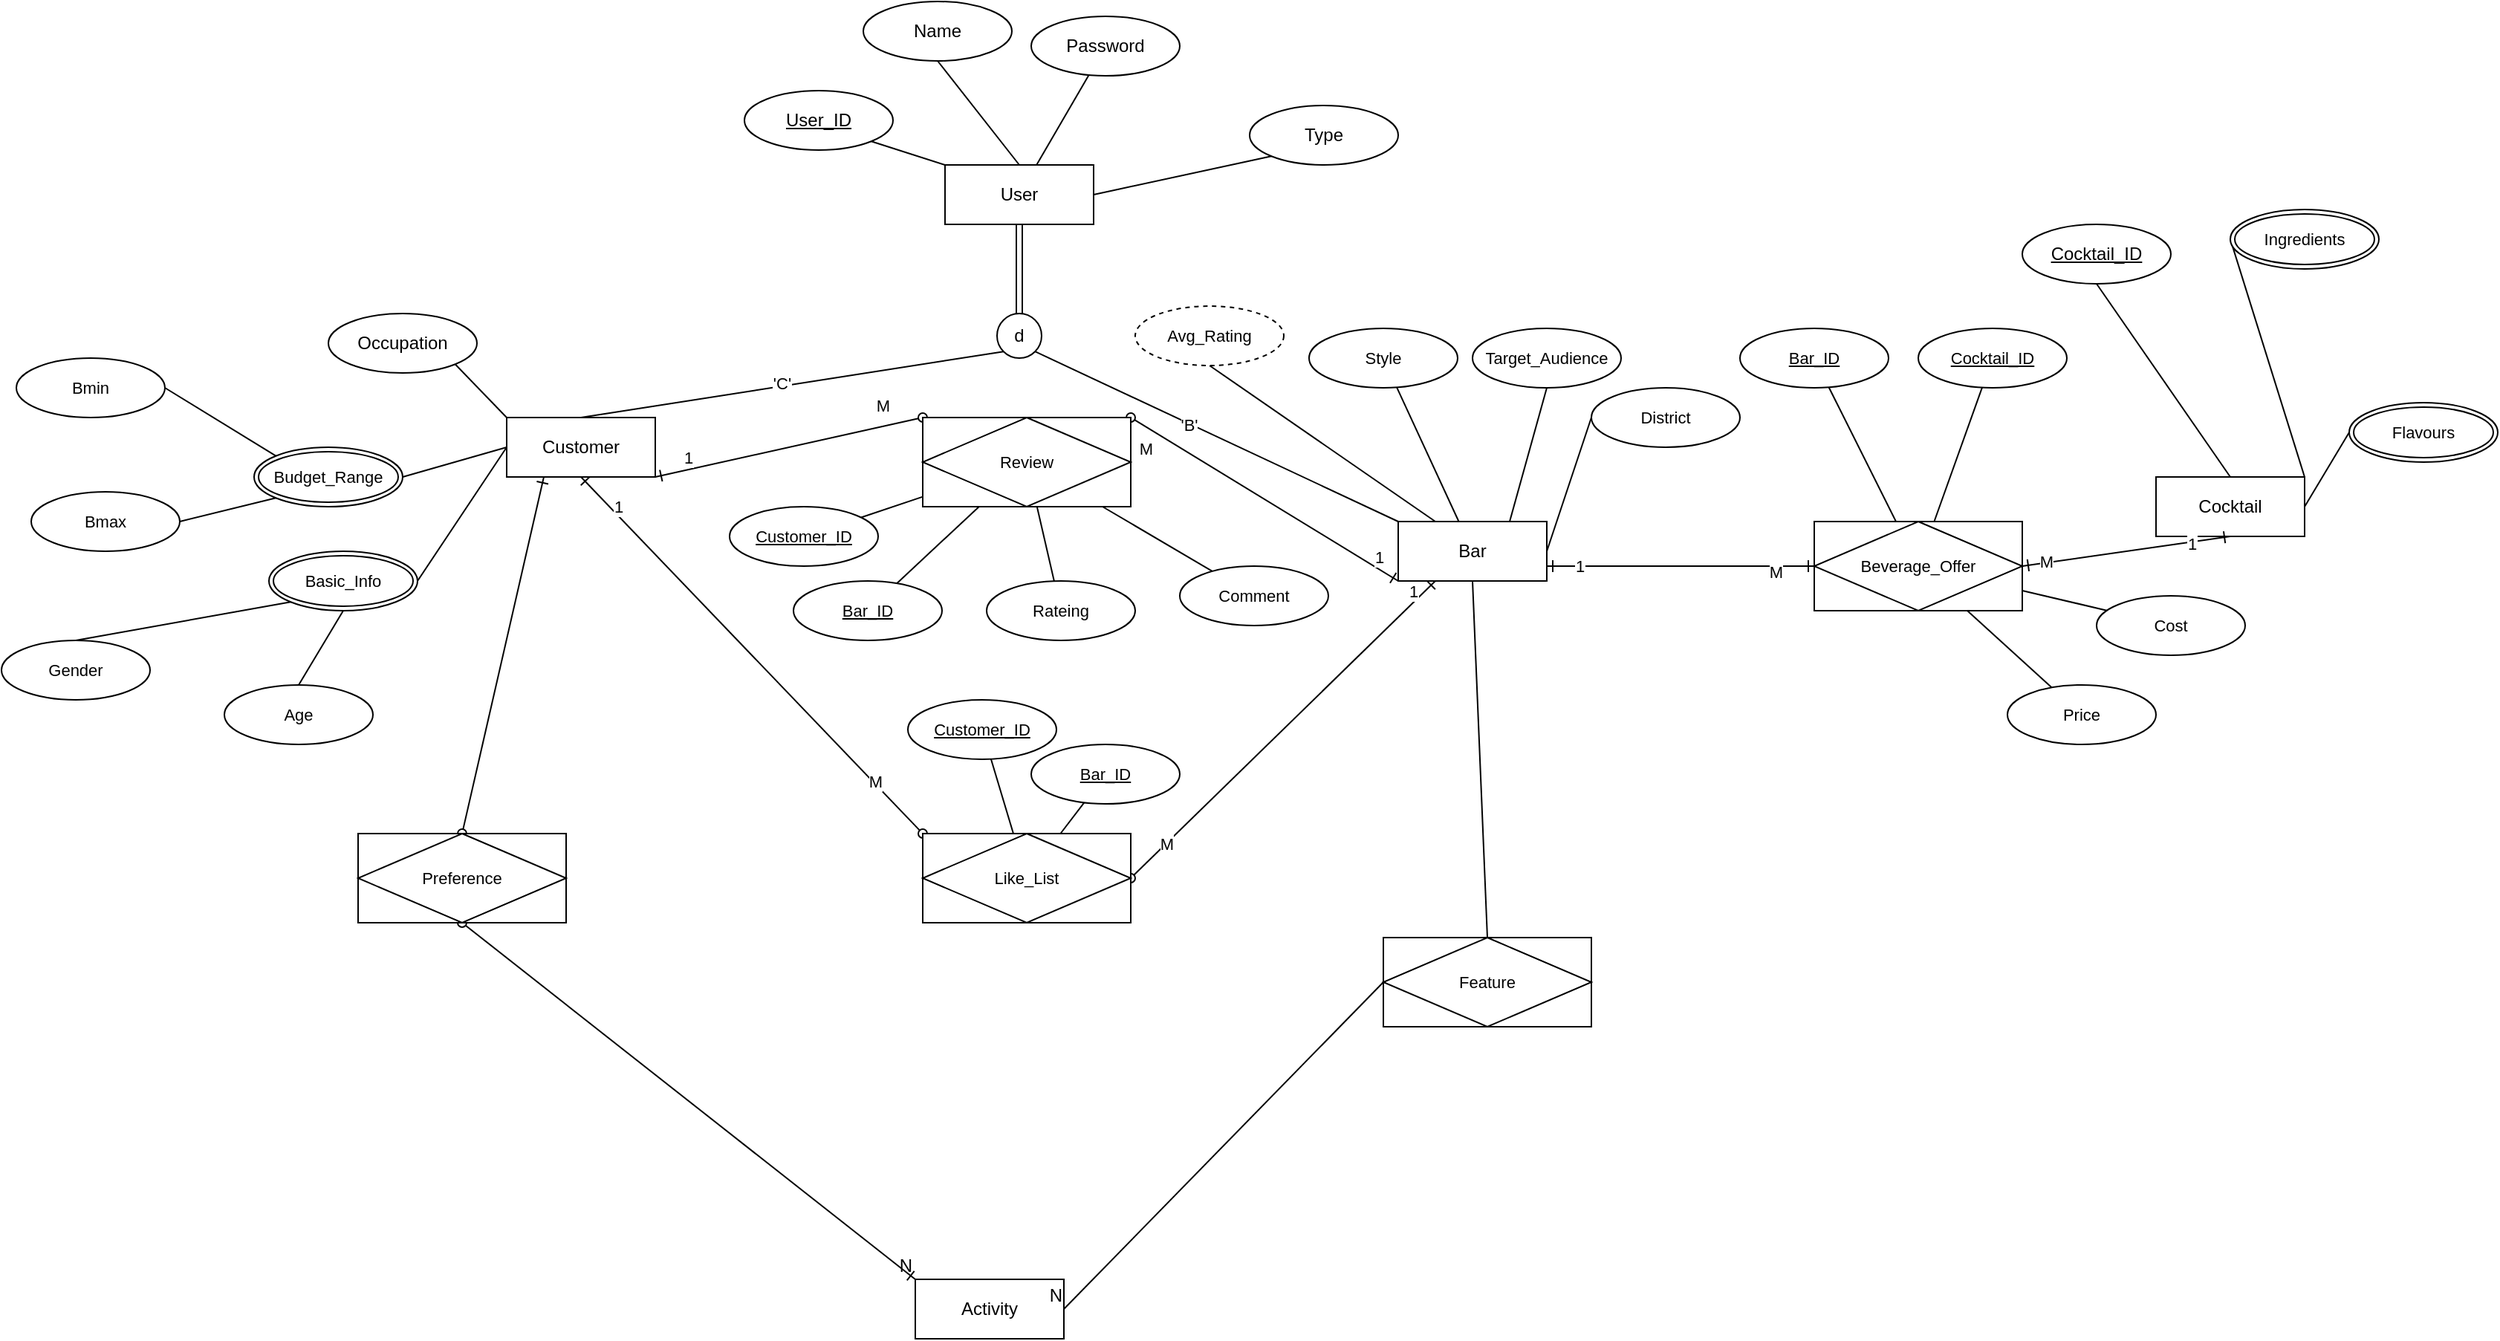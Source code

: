 <mxfile version="24.3.1" type="github">
  <diagram id="R2lEEEUBdFMjLlhIrx00" name="Page-1">
    <mxGraphModel dx="3728" dy="529" grid="1" gridSize="10" guides="1" tooltips="1" connect="1" arrows="1" fold="1" page="1" pageScale="1" pageWidth="900" pageHeight="1600" math="0" shadow="0" extFonts="Permanent Marker^https://fonts.googleapis.com/css?family=Permanent+Marker">
      <root>
        <mxCell id="0" />
        <mxCell id="1" parent="0" />
        <mxCell id="HE-kYK1hv0PF18hy6iHT-1" value="User" style="whiteSpace=wrap;html=1;align=center;" parent="1" vertex="1">
          <mxGeometry x="-2015" y="430" width="100" height="40" as="geometry" />
        </mxCell>
        <mxCell id="HE-kYK1hv0PF18hy6iHT-3" value="User_ID" style="ellipse;whiteSpace=wrap;html=1;align=center;fontStyle=4;" parent="1" vertex="1">
          <mxGeometry x="-2150" y="380" width="100" height="40" as="geometry" />
        </mxCell>
        <mxCell id="HE-kYK1hv0PF18hy6iHT-5" value="Name" style="ellipse;whiteSpace=wrap;html=1;align=center;" parent="1" vertex="1">
          <mxGeometry x="-2070" y="320" width="100" height="40" as="geometry" />
        </mxCell>
        <mxCell id="HE-kYK1hv0PF18hy6iHT-6" value="Type" style="ellipse;whiteSpace=wrap;html=1;align=center;" parent="1" vertex="1">
          <mxGeometry x="-1810" y="390" width="100" height="40" as="geometry" />
        </mxCell>
        <mxCell id="HE-kYK1hv0PF18hy6iHT-7" value="d" style="ellipse;whiteSpace=wrap;html=1;aspect=fixed;" parent="1" vertex="1">
          <mxGeometry x="-1980" y="530" width="30" height="30" as="geometry" />
        </mxCell>
        <mxCell id="HE-kYK1hv0PF18hy6iHT-8" value="" style="endArrow=none;html=1;rounded=0;entryX=0.5;entryY=0;entryDx=0;entryDy=0;exitX=0.5;exitY=1;exitDx=0;exitDy=0;shape=link;" parent="1" source="HE-kYK1hv0PF18hy6iHT-1" target="HE-kYK1hv0PF18hy6iHT-7" edge="1">
          <mxGeometry relative="1" as="geometry">
            <mxPoint x="-2170" y="520" as="sourcePoint" />
            <mxPoint x="-2010" y="520" as="targetPoint" />
          </mxGeometry>
        </mxCell>
        <mxCell id="HE-kYK1hv0PF18hy6iHT-10" value="" style="endArrow=none;html=1;rounded=0;entryX=0;entryY=0;entryDx=0;entryDy=0;exitX=1;exitY=1;exitDx=0;exitDy=0;" parent="1" source="HE-kYK1hv0PF18hy6iHT-3" target="HE-kYK1hv0PF18hy6iHT-1" edge="1">
          <mxGeometry relative="1" as="geometry">
            <mxPoint x="-2040" y="430" as="sourcePoint" />
            <mxPoint x="-2040" y="500" as="targetPoint" />
          </mxGeometry>
        </mxCell>
        <mxCell id="HE-kYK1hv0PF18hy6iHT-11" value="" style="endArrow=none;html=1;rounded=0;entryX=0.5;entryY=0;entryDx=0;entryDy=0;exitX=0.5;exitY=1;exitDx=0;exitDy=0;" parent="1" source="HE-kYK1hv0PF18hy6iHT-5" target="HE-kYK1hv0PF18hy6iHT-1" edge="1">
          <mxGeometry relative="1" as="geometry">
            <mxPoint x="-1940.29" y="480" as="sourcePoint" />
            <mxPoint x="-1940.29" y="550" as="targetPoint" />
          </mxGeometry>
        </mxCell>
        <mxCell id="HE-kYK1hv0PF18hy6iHT-12" value="" style="endArrow=none;html=1;rounded=0;entryX=1;entryY=0.5;entryDx=0;entryDy=0;exitX=0;exitY=1;exitDx=0;exitDy=0;" parent="1" source="HE-kYK1hv0PF18hy6iHT-6" target="HE-kYK1hv0PF18hy6iHT-1" edge="1">
          <mxGeometry relative="1" as="geometry">
            <mxPoint x="-1860" y="470" as="sourcePoint" />
            <mxPoint x="-1860" y="540" as="targetPoint" />
          </mxGeometry>
        </mxCell>
        <mxCell id="qkrvtsVJXHd_GXAaN-gD-25" style="edgeStyle=none;rounded=0;orthogonalLoop=1;jettySize=auto;html=1;exitX=1;exitY=1;exitDx=0;exitDy=0;entryX=0;entryY=0;entryDx=0;entryDy=0;strokeColor=default;align=center;verticalAlign=middle;fontFamily=Helvetica;fontSize=11;fontColor=default;labelBackgroundColor=default;endArrow=oval;endFill=0;startArrow=ERone;startFill=0;" parent="1" source="HE-kYK1hv0PF18hy6iHT-15" target="qkrvtsVJXHd_GXAaN-gD-24" edge="1">
          <mxGeometry relative="1" as="geometry" />
        </mxCell>
        <mxCell id="qkrvtsVJXHd_GXAaN-gD-37" value="1" style="edgeLabel;html=1;align=center;verticalAlign=middle;resizable=0;points=[];fontFamily=Helvetica;fontSize=11;fontColor=default;labelBackgroundColor=default;" parent="qkrvtsVJXHd_GXAaN-gD-25" vertex="1" connectable="0">
          <mxGeometry x="-0.763" y="-3" relative="1" as="geometry">
            <mxPoint y="-11" as="offset" />
          </mxGeometry>
        </mxCell>
        <mxCell id="qkrvtsVJXHd_GXAaN-gD-38" value="M" style="edgeLabel;html=1;align=center;verticalAlign=middle;resizable=0;points=[];fontFamily=Helvetica;fontSize=11;fontColor=default;labelBackgroundColor=default;" parent="qkrvtsVJXHd_GXAaN-gD-25" vertex="1" connectable="0">
          <mxGeometry x="0.809" relative="1" as="geometry">
            <mxPoint x="-10" y="-12" as="offset" />
          </mxGeometry>
        </mxCell>
        <mxCell id="HE-kYK1hv0PF18hy6iHT-15" value="Customer" style="whiteSpace=wrap;html=1;align=center;" parent="1" vertex="1">
          <mxGeometry x="-2310" y="600" width="100" height="40" as="geometry" />
        </mxCell>
        <mxCell id="HE-kYK1hv0PF18hy6iHT-16" value="Bar" style="whiteSpace=wrap;html=1;align=center;" parent="1" vertex="1">
          <mxGeometry x="-1710" y="670" width="100" height="40" as="geometry" />
        </mxCell>
        <mxCell id="HE-kYK1hv0PF18hy6iHT-18" value="" style="endArrow=none;html=1;rounded=0;entryX=0;entryY=1;entryDx=0;entryDy=0;exitX=0.5;exitY=0;exitDx=0;exitDy=0;" parent="1" source="HE-kYK1hv0PF18hy6iHT-15" target="HE-kYK1hv0PF18hy6iHT-7" edge="1">
          <mxGeometry relative="1" as="geometry">
            <mxPoint x="-2110" y="580" as="sourcePoint" />
            <mxPoint x="-1950" y="580" as="targetPoint" />
          </mxGeometry>
        </mxCell>
        <mxCell id="HE-kYK1hv0PF18hy6iHT-21" value="&#39;C&#39;" style="edgeLabel;html=1;align=center;verticalAlign=middle;resizable=0;points=[];" parent="HE-kYK1hv0PF18hy6iHT-18" vertex="1" connectable="0">
          <mxGeometry x="-0.053" y="2" relative="1" as="geometry">
            <mxPoint as="offset" />
          </mxGeometry>
        </mxCell>
        <mxCell id="HE-kYK1hv0PF18hy6iHT-19" value="" style="endArrow=none;html=1;rounded=0;entryX=0;entryY=0;entryDx=0;entryDy=0;exitX=1;exitY=1;exitDx=0;exitDy=0;" parent="1" source="HE-kYK1hv0PF18hy6iHT-7" target="HE-kYK1hv0PF18hy6iHT-16" edge="1">
          <mxGeometry relative="1" as="geometry">
            <mxPoint x="-1925" y="510" as="sourcePoint" />
            <mxPoint x="-1925" y="580" as="targetPoint" />
          </mxGeometry>
        </mxCell>
        <mxCell id="HE-kYK1hv0PF18hy6iHT-20" value="&#39;B&#39;" style="edgeLabel;html=1;align=center;verticalAlign=middle;resizable=0;points=[];" parent="HE-kYK1hv0PF18hy6iHT-19" vertex="1" connectable="0">
          <mxGeometry x="-0.162" y="1" relative="1" as="geometry">
            <mxPoint y="2" as="offset" />
          </mxGeometry>
        </mxCell>
        <mxCell id="HE-kYK1hv0PF18hy6iHT-24" value="Activity" style="whiteSpace=wrap;html=1;align=center;" parent="1" vertex="1">
          <mxGeometry x="-2035" y="1180" width="100" height="40" as="geometry" />
        </mxCell>
        <mxCell id="HE-kYK1hv0PF18hy6iHT-26" value="" style="endArrow=oval;html=1;rounded=0;entryX=0.5;entryY=0;entryDx=0;entryDy=0;exitX=0.25;exitY=1;exitDx=0;exitDy=0;startArrow=ERone;startFill=0;endFill=0;" parent="1" source="HE-kYK1hv0PF18hy6iHT-15" target="qkrvtsVJXHd_GXAaN-gD-41" edge="1">
          <mxGeometry relative="1" as="geometry">
            <mxPoint x="-2110" y="720" as="sourcePoint" />
            <mxPoint x="-2265" y="950" as="targetPoint" />
          </mxGeometry>
        </mxCell>
        <mxCell id="HE-kYK1hv0PF18hy6iHT-27" value="" style="resizable=0;html=1;whiteSpace=wrap;align=right;verticalAlign=bottom;" parent="HE-kYK1hv0PF18hy6iHT-26" connectable="0" vertex="1">
          <mxGeometry x="1" relative="1" as="geometry" />
        </mxCell>
        <mxCell id="HE-kYK1hv0PF18hy6iHT-29" value="" style="endArrow=ERone;html=1;rounded=0;entryX=0;entryY=0;entryDx=0;entryDy=0;exitX=0.5;exitY=1;exitDx=0;exitDy=0;startArrow=oval;startFill=0;endFill=0;" parent="1" source="qkrvtsVJXHd_GXAaN-gD-41" target="HE-kYK1hv0PF18hy6iHT-24" edge="1">
          <mxGeometry relative="1" as="geometry">
            <mxPoint x="-2298.11" y="928.56" as="sourcePoint" />
            <mxPoint x="-2150" y="720" as="targetPoint" />
          </mxGeometry>
        </mxCell>
        <mxCell id="HE-kYK1hv0PF18hy6iHT-30" value="N" style="resizable=0;html=1;whiteSpace=wrap;align=right;verticalAlign=bottom;" parent="HE-kYK1hv0PF18hy6iHT-29" connectable="0" vertex="1">
          <mxGeometry x="1" relative="1" as="geometry" />
        </mxCell>
        <mxCell id="HE-kYK1hv0PF18hy6iHT-31" value="" style="endArrow=none;html=1;rounded=0;entryX=0.5;entryY=0;entryDx=0;entryDy=0;exitX=0.5;exitY=1;exitDx=0;exitDy=0;" parent="1" source="HE-kYK1hv0PF18hy6iHT-16" target="qkrvtsVJXHd_GXAaN-gD-62" edge="1">
          <mxGeometry relative="1" as="geometry">
            <mxPoint x="-1835" y="670" as="sourcePoint" />
            <mxPoint x="-1595" y="960" as="targetPoint" />
          </mxGeometry>
        </mxCell>
        <mxCell id="HE-kYK1hv0PF18hy6iHT-32" value="" style="resizable=0;html=1;whiteSpace=wrap;align=right;verticalAlign=bottom;" parent="HE-kYK1hv0PF18hy6iHT-31" connectable="0" vertex="1">
          <mxGeometry x="1" relative="1" as="geometry" />
        </mxCell>
        <mxCell id="HE-kYK1hv0PF18hy6iHT-34" value="" style="endArrow=none;html=1;rounded=0;entryX=1;entryY=0.5;entryDx=0;entryDy=0;exitX=0;exitY=0.5;exitDx=0;exitDy=0;" parent="1" source="qkrvtsVJXHd_GXAaN-gD-62" target="HE-kYK1hv0PF18hy6iHT-24" edge="1">
          <mxGeometry relative="1" as="geometry">
            <mxPoint x="-1640" y="985" as="sourcePoint" />
            <mxPoint x="-1790" y="780" as="targetPoint" />
          </mxGeometry>
        </mxCell>
        <mxCell id="HE-kYK1hv0PF18hy6iHT-35" value="N" style="resizable=0;html=1;whiteSpace=wrap;align=right;verticalAlign=bottom;" parent="HE-kYK1hv0PF18hy6iHT-34" connectable="0" vertex="1">
          <mxGeometry x="1" relative="1" as="geometry" />
        </mxCell>
        <mxCell id="HE-kYK1hv0PF18hy6iHT-36" value="Cocktail" style="whiteSpace=wrap;html=1;align=center;" parent="1" vertex="1">
          <mxGeometry x="-1200" y="640" width="100" height="40" as="geometry" />
        </mxCell>
        <mxCell id="HE-kYK1hv0PF18hy6iHT-39" style="rounded=0;orthogonalLoop=1;jettySize=auto;html=1;exitX=0.5;exitY=1;exitDx=0;exitDy=0;entryX=0.5;entryY=0;entryDx=0;entryDy=0;endArrow=none;endFill=0;" parent="1" source="HE-kYK1hv0PF18hy6iHT-38" target="HE-kYK1hv0PF18hy6iHT-36" edge="1">
          <mxGeometry relative="1" as="geometry" />
        </mxCell>
        <mxCell id="HE-kYK1hv0PF18hy6iHT-38" value="Cocktail_ID" style="ellipse;whiteSpace=wrap;html=1;align=center;fontStyle=4;" parent="1" vertex="1">
          <mxGeometry x="-1290" y="470" width="100" height="40" as="geometry" />
        </mxCell>
        <mxCell id="HE-kYK1hv0PF18hy6iHT-53" style="edgeStyle=none;shape=connector;rounded=0;orthogonalLoop=1;jettySize=auto;html=1;exitX=0;exitY=0.5;exitDx=0;exitDy=0;entryX=1;entryY=0;entryDx=0;entryDy=0;labelBackgroundColor=default;strokeColor=default;align=center;verticalAlign=middle;fontFamily=Helvetica;fontSize=11;fontColor=default;endArrow=none;endFill=0;" parent="1" source="HE-kYK1hv0PF18hy6iHT-45" target="HE-kYK1hv0PF18hy6iHT-36" edge="1">
          <mxGeometry relative="1" as="geometry" />
        </mxCell>
        <mxCell id="HE-kYK1hv0PF18hy6iHT-45" value="Ingredients" style="ellipse;shape=doubleEllipse;margin=3;whiteSpace=wrap;html=1;align=center;fontFamily=Helvetica;fontSize=11;fontColor=default;" parent="1" vertex="1">
          <mxGeometry x="-1150" y="460" width="100" height="40" as="geometry" />
        </mxCell>
        <mxCell id="HE-kYK1hv0PF18hy6iHT-52" style="edgeStyle=none;shape=connector;rounded=0;orthogonalLoop=1;jettySize=auto;html=1;exitX=0;exitY=0.5;exitDx=0;exitDy=0;entryX=1;entryY=0.5;entryDx=0;entryDy=0;labelBackgroundColor=default;strokeColor=default;align=center;verticalAlign=middle;fontFamily=Helvetica;fontSize=11;fontColor=default;endArrow=none;endFill=0;" parent="1" source="HE-kYK1hv0PF18hy6iHT-51" target="HE-kYK1hv0PF18hy6iHT-36" edge="1">
          <mxGeometry relative="1" as="geometry" />
        </mxCell>
        <mxCell id="HE-kYK1hv0PF18hy6iHT-51" value="Flavours" style="ellipse;shape=doubleEllipse;margin=3;whiteSpace=wrap;html=1;align=center;fontFamily=Helvetica;fontSize=11;fontColor=default;" parent="1" vertex="1">
          <mxGeometry x="-1070" y="590" width="100" height="40" as="geometry" />
        </mxCell>
        <mxCell id="qkrvtsVJXHd_GXAaN-gD-63" style="edgeStyle=none;rounded=0;orthogonalLoop=1;jettySize=auto;html=1;exitX=0;exitY=0.5;exitDx=0;exitDy=0;entryX=1;entryY=0.75;entryDx=0;entryDy=0;strokeColor=default;align=center;verticalAlign=middle;fontFamily=Helvetica;fontSize=11;fontColor=default;labelBackgroundColor=default;endArrow=ERone;endFill=0;startArrow=ERone;startFill=0;" parent="1" source="qkrvtsVJXHd_GXAaN-gD-64" target="HE-kYK1hv0PF18hy6iHT-16" edge="1">
          <mxGeometry relative="1" as="geometry">
            <mxPoint x="-1420" y="700" as="sourcePoint" />
          </mxGeometry>
        </mxCell>
        <mxCell id="qkrvtsVJXHd_GXAaN-gD-73" value="1" style="edgeLabel;html=1;align=center;verticalAlign=middle;resizable=0;points=[];fontFamily=Helvetica;fontSize=11;fontColor=default;labelBackgroundColor=default;" parent="qkrvtsVJXHd_GXAaN-gD-63" vertex="1" connectable="0">
          <mxGeometry x="0.756" relative="1" as="geometry">
            <mxPoint as="offset" />
          </mxGeometry>
        </mxCell>
        <mxCell id="qkrvtsVJXHd_GXAaN-gD-74" value="M" style="edgeLabel;html=1;align=center;verticalAlign=middle;resizable=0;points=[];fontFamily=Helvetica;fontSize=11;fontColor=default;labelBackgroundColor=default;" parent="qkrvtsVJXHd_GXAaN-gD-63" vertex="1" connectable="0">
          <mxGeometry x="-0.707" y="4" relative="1" as="geometry">
            <mxPoint as="offset" />
          </mxGeometry>
        </mxCell>
        <mxCell id="GT4T_iPT-mT1MtxSx_Wj-10" value="" style="endArrow=ERone;html=1;rounded=0;entryX=0.5;entryY=1;entryDx=0;entryDy=0;exitX=1;exitY=0.5;exitDx=0;exitDy=0;startArrow=ERone;startFill=0;endFill=0;" parent="1" source="qkrvtsVJXHd_GXAaN-gD-64" target="HE-kYK1hv0PF18hy6iHT-36" edge="1">
          <mxGeometry relative="1" as="geometry">
            <mxPoint x="-1300" y="700" as="sourcePoint" />
            <mxPoint x="-1540.0" y="755" as="targetPoint" />
          </mxGeometry>
        </mxCell>
        <mxCell id="qkrvtsVJXHd_GXAaN-gD-76" value="1" style="edgeLabel;html=1;align=center;verticalAlign=middle;resizable=0;points=[];fontFamily=Helvetica;fontSize=11;fontColor=default;labelBackgroundColor=default;" parent="GT4T_iPT-mT1MtxSx_Wj-10" vertex="1" connectable="0">
          <mxGeometry x="0.626" y="-1" relative="1" as="geometry">
            <mxPoint as="offset" />
          </mxGeometry>
        </mxCell>
        <mxCell id="qkrvtsVJXHd_GXAaN-gD-77" value="M" style="edgeLabel;html=1;align=center;verticalAlign=middle;resizable=0;points=[];fontFamily=Helvetica;fontSize=11;fontColor=default;labelBackgroundColor=default;" parent="GT4T_iPT-mT1MtxSx_Wj-10" vertex="1" connectable="0">
          <mxGeometry x="-0.775" y="1" relative="1" as="geometry">
            <mxPoint as="offset" />
          </mxGeometry>
        </mxCell>
        <mxCell id="qkrvtsVJXHd_GXAaN-gD-4" style="rounded=0;orthogonalLoop=1;jettySize=auto;html=1;exitX=1;exitY=1;exitDx=0;exitDy=0;entryX=0;entryY=0;entryDx=0;entryDy=0;endArrow=none;endFill=0;" parent="1" source="qkrvtsVJXHd_GXAaN-gD-3" target="HE-kYK1hv0PF18hy6iHT-15" edge="1">
          <mxGeometry relative="1" as="geometry" />
        </mxCell>
        <mxCell id="qkrvtsVJXHd_GXAaN-gD-3" value="Occupation" style="ellipse;whiteSpace=wrap;html=1;align=center;" parent="1" vertex="1">
          <mxGeometry x="-2430" y="530" width="100" height="40" as="geometry" />
        </mxCell>
        <mxCell id="qkrvtsVJXHd_GXAaN-gD-6" style="edgeStyle=none;rounded=0;orthogonalLoop=1;jettySize=auto;html=1;exitX=0.5;exitY=1;exitDx=0;exitDy=0;entryX=0.75;entryY=0;entryDx=0;entryDy=0;strokeColor=default;align=center;verticalAlign=middle;fontFamily=Helvetica;fontSize=11;fontColor=default;labelBackgroundColor=default;endArrow=none;endFill=0;" parent="1" source="qkrvtsVJXHd_GXAaN-gD-5" target="HE-kYK1hv0PF18hy6iHT-16" edge="1">
          <mxGeometry relative="1" as="geometry" />
        </mxCell>
        <mxCell id="qkrvtsVJXHd_GXAaN-gD-5" value="Target_Audience" style="ellipse;whiteSpace=wrap;html=1;align=center;fontFamily=Helvetica;fontSize=11;fontColor=default;labelBackgroundColor=default;" parent="1" vertex="1">
          <mxGeometry x="-1660" y="540" width="100" height="40" as="geometry" />
        </mxCell>
        <mxCell id="qkrvtsVJXHd_GXAaN-gD-8" style="edgeStyle=none;rounded=0;orthogonalLoop=1;jettySize=auto;html=1;exitX=0;exitY=0.5;exitDx=0;exitDy=0;entryX=1;entryY=0.5;entryDx=0;entryDy=0;strokeColor=default;align=center;verticalAlign=middle;fontFamily=Helvetica;fontSize=11;fontColor=default;labelBackgroundColor=default;endArrow=none;endFill=0;" parent="1" source="qkrvtsVJXHd_GXAaN-gD-7" target="HE-kYK1hv0PF18hy6iHT-16" edge="1">
          <mxGeometry relative="1" as="geometry" />
        </mxCell>
        <mxCell id="qkrvtsVJXHd_GXAaN-gD-7" value="District" style="ellipse;whiteSpace=wrap;html=1;align=center;fontFamily=Helvetica;fontSize=11;fontColor=default;labelBackgroundColor=default;" parent="1" vertex="1">
          <mxGeometry x="-1580" y="580" width="100" height="40" as="geometry" />
        </mxCell>
        <mxCell id="qkrvtsVJXHd_GXAaN-gD-10" style="edgeStyle=none;rounded=0;orthogonalLoop=1;jettySize=auto;html=1;exitX=1;exitY=0.5;exitDx=0;exitDy=0;entryX=0;entryY=0.5;entryDx=0;entryDy=0;strokeColor=default;align=center;verticalAlign=middle;fontFamily=Helvetica;fontSize=11;fontColor=default;labelBackgroundColor=default;endArrow=none;endFill=0;" parent="1" source="qkrvtsVJXHd_GXAaN-gD-9" target="HE-kYK1hv0PF18hy6iHT-15" edge="1">
          <mxGeometry relative="1" as="geometry" />
        </mxCell>
        <mxCell id="qkrvtsVJXHd_GXAaN-gD-9" value="Basic_Info" style="ellipse;shape=doubleEllipse;margin=3;whiteSpace=wrap;html=1;align=center;fontFamily=Helvetica;fontSize=11;fontColor=default;labelBackgroundColor=default;" parent="1" vertex="1">
          <mxGeometry x="-2470" y="690" width="100" height="40" as="geometry" />
        </mxCell>
        <mxCell id="qkrvtsVJXHd_GXAaN-gD-15" style="edgeStyle=none;rounded=0;orthogonalLoop=1;jettySize=auto;html=1;exitX=0.5;exitY=0;exitDx=0;exitDy=0;entryX=0.5;entryY=1;entryDx=0;entryDy=0;strokeColor=default;align=center;verticalAlign=middle;fontFamily=Helvetica;fontSize=11;fontColor=default;labelBackgroundColor=default;endArrow=none;endFill=0;" parent="1" source="qkrvtsVJXHd_GXAaN-gD-13" target="qkrvtsVJXHd_GXAaN-gD-9" edge="1">
          <mxGeometry relative="1" as="geometry" />
        </mxCell>
        <mxCell id="qkrvtsVJXHd_GXAaN-gD-13" value="Age" style="ellipse;whiteSpace=wrap;html=1;align=center;fontFamily=Helvetica;fontSize=11;fontColor=default;labelBackgroundColor=default;" parent="1" vertex="1">
          <mxGeometry x="-2500" y="780" width="100" height="40" as="geometry" />
        </mxCell>
        <mxCell id="qkrvtsVJXHd_GXAaN-gD-17" style="edgeStyle=none;rounded=0;orthogonalLoop=1;jettySize=auto;html=1;exitX=0.5;exitY=0;exitDx=0;exitDy=0;entryX=0;entryY=1;entryDx=0;entryDy=0;strokeColor=default;align=center;verticalAlign=middle;fontFamily=Helvetica;fontSize=11;fontColor=default;labelBackgroundColor=default;endArrow=none;endFill=0;" parent="1" source="qkrvtsVJXHd_GXAaN-gD-16" target="qkrvtsVJXHd_GXAaN-gD-9" edge="1">
          <mxGeometry relative="1" as="geometry" />
        </mxCell>
        <mxCell id="qkrvtsVJXHd_GXAaN-gD-16" value="Gender" style="ellipse;whiteSpace=wrap;html=1;align=center;fontFamily=Helvetica;fontSize=11;fontColor=default;labelBackgroundColor=default;" parent="1" vertex="1">
          <mxGeometry x="-2650" y="750" width="100" height="40" as="geometry" />
        </mxCell>
        <mxCell id="qkrvtsVJXHd_GXAaN-gD-19" style="edgeStyle=none;rounded=0;orthogonalLoop=1;jettySize=auto;html=1;exitX=1;exitY=0.5;exitDx=0;exitDy=0;entryX=0;entryY=0.5;entryDx=0;entryDy=0;strokeColor=default;align=center;verticalAlign=middle;fontFamily=Helvetica;fontSize=11;fontColor=default;labelBackgroundColor=default;endArrow=none;endFill=0;" parent="1" source="qkrvtsVJXHd_GXAaN-gD-18" target="HE-kYK1hv0PF18hy6iHT-15" edge="1">
          <mxGeometry relative="1" as="geometry" />
        </mxCell>
        <mxCell id="qkrvtsVJXHd_GXAaN-gD-18" value="Budget_Range" style="ellipse;shape=doubleEllipse;margin=3;whiteSpace=wrap;html=1;align=center;fontFamily=Helvetica;fontSize=11;fontColor=default;labelBackgroundColor=default;" parent="1" vertex="1">
          <mxGeometry x="-2480" y="620" width="100" height="40" as="geometry" />
        </mxCell>
        <mxCell id="qkrvtsVJXHd_GXAaN-gD-22" style="edgeStyle=none;rounded=0;orthogonalLoop=1;jettySize=auto;html=1;exitX=1;exitY=0.5;exitDx=0;exitDy=0;entryX=0;entryY=0;entryDx=0;entryDy=0;strokeColor=default;align=center;verticalAlign=middle;fontFamily=Helvetica;fontSize=11;fontColor=default;labelBackgroundColor=default;endArrow=none;endFill=0;" parent="1" source="qkrvtsVJXHd_GXAaN-gD-20" target="qkrvtsVJXHd_GXAaN-gD-18" edge="1">
          <mxGeometry relative="1" as="geometry" />
        </mxCell>
        <mxCell id="qkrvtsVJXHd_GXAaN-gD-20" value="Bmin" style="ellipse;whiteSpace=wrap;html=1;align=center;fontFamily=Helvetica;fontSize=11;fontColor=default;labelBackgroundColor=default;" parent="1" vertex="1">
          <mxGeometry x="-2640" y="560" width="100" height="40" as="geometry" />
        </mxCell>
        <mxCell id="qkrvtsVJXHd_GXAaN-gD-23" style="edgeStyle=none;rounded=0;orthogonalLoop=1;jettySize=auto;html=1;exitX=1;exitY=0.5;exitDx=0;exitDy=0;entryX=0;entryY=1;entryDx=0;entryDy=0;strokeColor=default;align=center;verticalAlign=middle;fontFamily=Helvetica;fontSize=11;fontColor=default;labelBackgroundColor=default;endArrow=none;endFill=0;" parent="1" source="qkrvtsVJXHd_GXAaN-gD-21" target="qkrvtsVJXHd_GXAaN-gD-18" edge="1">
          <mxGeometry relative="1" as="geometry" />
        </mxCell>
        <mxCell id="qkrvtsVJXHd_GXAaN-gD-21" value="Bmax" style="ellipse;whiteSpace=wrap;html=1;align=center;fontFamily=Helvetica;fontSize=11;fontColor=default;labelBackgroundColor=default;" parent="1" vertex="1">
          <mxGeometry x="-2630" y="650" width="100" height="40" as="geometry" />
        </mxCell>
        <mxCell id="qkrvtsVJXHd_GXAaN-gD-26" style="edgeStyle=none;rounded=0;orthogonalLoop=1;jettySize=auto;html=1;exitX=1;exitY=0;exitDx=0;exitDy=0;entryX=0;entryY=1;entryDx=0;entryDy=0;strokeColor=default;align=center;verticalAlign=middle;fontFamily=Helvetica;fontSize=11;fontColor=default;labelBackgroundColor=default;endArrow=ERone;endFill=0;startArrow=oval;startFill=0;" parent="1" source="qkrvtsVJXHd_GXAaN-gD-24" target="HE-kYK1hv0PF18hy6iHT-16" edge="1">
          <mxGeometry relative="1" as="geometry" />
        </mxCell>
        <mxCell id="qkrvtsVJXHd_GXAaN-gD-39" value="1" style="edgeLabel;html=1;align=center;verticalAlign=middle;resizable=0;points=[];fontFamily=Helvetica;fontSize=11;fontColor=default;labelBackgroundColor=default;" parent="qkrvtsVJXHd_GXAaN-gD-26" vertex="1" connectable="0">
          <mxGeometry x="0.849" relative="1" as="geometry">
            <mxPoint y="-8" as="offset" />
          </mxGeometry>
        </mxCell>
        <mxCell id="qkrvtsVJXHd_GXAaN-gD-40" value="M" style="edgeLabel;html=1;align=center;verticalAlign=middle;resizable=0;points=[];fontFamily=Helvetica;fontSize=11;fontColor=default;labelBackgroundColor=default;" parent="qkrvtsVJXHd_GXAaN-gD-26" vertex="1" connectable="0">
          <mxGeometry x="-0.869" y="2" relative="1" as="geometry">
            <mxPoint x="-3" y="15" as="offset" />
          </mxGeometry>
        </mxCell>
        <mxCell id="qkrvtsVJXHd_GXAaN-gD-24" value="Review" style="shape=associativeEntity;whiteSpace=wrap;html=1;align=center;fontFamily=Helvetica;fontSize=11;fontColor=default;labelBackgroundColor=default;" parent="1" vertex="1">
          <mxGeometry x="-2030" y="600" width="140" height="60" as="geometry" />
        </mxCell>
        <mxCell id="qkrvtsVJXHd_GXAaN-gD-31" value="" style="edgeStyle=none;rounded=0;orthogonalLoop=1;jettySize=auto;html=1;strokeColor=default;align=center;verticalAlign=middle;fontFamily=Helvetica;fontSize=11;fontColor=default;labelBackgroundColor=default;endArrow=none;endFill=0;" parent="1" source="qkrvtsVJXHd_GXAaN-gD-28" target="qkrvtsVJXHd_GXAaN-gD-24" edge="1">
          <mxGeometry relative="1" as="geometry" />
        </mxCell>
        <mxCell id="qkrvtsVJXHd_GXAaN-gD-28" value="Customer_ID" style="ellipse;whiteSpace=wrap;html=1;align=center;fontStyle=4;fontFamily=Helvetica;fontSize=11;fontColor=default;labelBackgroundColor=default;" parent="1" vertex="1">
          <mxGeometry x="-2160" y="660" width="100" height="40" as="geometry" />
        </mxCell>
        <mxCell id="qkrvtsVJXHd_GXAaN-gD-30" value="" style="edgeStyle=none;rounded=0;orthogonalLoop=1;jettySize=auto;html=1;strokeColor=default;align=center;verticalAlign=middle;fontFamily=Helvetica;fontSize=11;fontColor=default;labelBackgroundColor=default;endArrow=none;endFill=0;" parent="1" source="qkrvtsVJXHd_GXAaN-gD-29" target="qkrvtsVJXHd_GXAaN-gD-24" edge="1">
          <mxGeometry relative="1" as="geometry" />
        </mxCell>
        <mxCell id="qkrvtsVJXHd_GXAaN-gD-29" value="Bar_ID" style="ellipse;whiteSpace=wrap;html=1;align=center;fontStyle=4;fontFamily=Helvetica;fontSize=11;fontColor=default;labelBackgroundColor=default;" parent="1" vertex="1">
          <mxGeometry x="-2117" y="710" width="100" height="40" as="geometry" />
        </mxCell>
        <mxCell id="qkrvtsVJXHd_GXAaN-gD-34" value="" style="edgeStyle=none;rounded=0;orthogonalLoop=1;jettySize=auto;html=1;strokeColor=default;align=center;verticalAlign=middle;fontFamily=Helvetica;fontSize=11;fontColor=default;labelBackgroundColor=default;endArrow=none;endFill=0;" parent="1" source="qkrvtsVJXHd_GXAaN-gD-32" target="qkrvtsVJXHd_GXAaN-gD-24" edge="1">
          <mxGeometry relative="1" as="geometry" />
        </mxCell>
        <mxCell id="qkrvtsVJXHd_GXAaN-gD-32" value="Comment" style="ellipse;whiteSpace=wrap;html=1;align=center;fontFamily=Helvetica;fontSize=11;fontColor=default;labelBackgroundColor=default;" parent="1" vertex="1">
          <mxGeometry x="-1857" y="700" width="100" height="40" as="geometry" />
        </mxCell>
        <mxCell id="qkrvtsVJXHd_GXAaN-gD-36" value="" style="edgeStyle=none;rounded=0;orthogonalLoop=1;jettySize=auto;html=1;strokeColor=default;align=center;verticalAlign=middle;fontFamily=Helvetica;fontSize=11;fontColor=default;labelBackgroundColor=default;endArrow=none;endFill=0;" parent="1" source="qkrvtsVJXHd_GXAaN-gD-35" target="qkrvtsVJXHd_GXAaN-gD-24" edge="1">
          <mxGeometry relative="1" as="geometry" />
        </mxCell>
        <mxCell id="qkrvtsVJXHd_GXAaN-gD-35" value="Rateing" style="ellipse;whiteSpace=wrap;html=1;align=center;fontFamily=Helvetica;fontSize=11;fontColor=default;labelBackgroundColor=default;" parent="1" vertex="1">
          <mxGeometry x="-1987" y="710" width="100" height="40" as="geometry" />
        </mxCell>
        <mxCell id="qkrvtsVJXHd_GXAaN-gD-41" value="Preference" style="shape=associativeEntity;whiteSpace=wrap;html=1;align=center;fontFamily=Helvetica;fontSize=11;fontColor=default;labelBackgroundColor=default;" parent="1" vertex="1">
          <mxGeometry x="-2410" y="880" width="140" height="60" as="geometry" />
        </mxCell>
        <mxCell id="qkrvtsVJXHd_GXAaN-gD-42" style="edgeStyle=none;rounded=0;orthogonalLoop=1;jettySize=auto;html=1;exitX=0.5;exitY=1;exitDx=0;exitDy=0;entryX=0;entryY=0;entryDx=0;entryDy=0;strokeColor=default;align=center;verticalAlign=middle;fontFamily=Helvetica;fontSize=11;fontColor=default;labelBackgroundColor=default;endArrow=oval;endFill=0;startArrow=ERone;startFill=0;" parent="1" source="HE-kYK1hv0PF18hy6iHT-15" target="qkrvtsVJXHd_GXAaN-gD-48" edge="1">
          <mxGeometry relative="1" as="geometry">
            <mxPoint x="-2210" y="800" as="sourcePoint" />
          </mxGeometry>
        </mxCell>
        <mxCell id="qkrvtsVJXHd_GXAaN-gD-43" value="1" style="edgeLabel;html=1;align=center;verticalAlign=middle;resizable=0;points=[];fontFamily=Helvetica;fontSize=11;fontColor=default;labelBackgroundColor=default;" parent="qkrvtsVJXHd_GXAaN-gD-42" vertex="1" connectable="0">
          <mxGeometry x="-0.763" y="-3" relative="1" as="geometry">
            <mxPoint y="-11" as="offset" />
          </mxGeometry>
        </mxCell>
        <mxCell id="qkrvtsVJXHd_GXAaN-gD-44" value="M" style="edgeLabel;html=1;align=center;verticalAlign=middle;resizable=0;points=[];fontFamily=Helvetica;fontSize=11;fontColor=default;labelBackgroundColor=default;" parent="qkrvtsVJXHd_GXAaN-gD-42" vertex="1" connectable="0">
          <mxGeometry x="0.809" relative="1" as="geometry">
            <mxPoint x="-10" y="-12" as="offset" />
          </mxGeometry>
        </mxCell>
        <mxCell id="qkrvtsVJXHd_GXAaN-gD-45" style="edgeStyle=none;rounded=0;orthogonalLoop=1;jettySize=auto;html=1;exitX=1;exitY=0.5;exitDx=0;exitDy=0;entryX=0.25;entryY=1;entryDx=0;entryDy=0;strokeColor=default;align=center;verticalAlign=middle;fontFamily=Helvetica;fontSize=11;fontColor=default;labelBackgroundColor=default;endArrow=ERone;endFill=0;startArrow=oval;startFill=0;" parent="1" source="qkrvtsVJXHd_GXAaN-gD-48" target="HE-kYK1hv0PF18hy6iHT-16" edge="1">
          <mxGeometry relative="1" as="geometry">
            <mxPoint x="-1690" y="800" as="targetPoint" />
          </mxGeometry>
        </mxCell>
        <mxCell id="qkrvtsVJXHd_GXAaN-gD-46" value="1" style="edgeLabel;html=1;align=center;verticalAlign=middle;resizable=0;points=[];fontFamily=Helvetica;fontSize=11;fontColor=default;labelBackgroundColor=default;" parent="qkrvtsVJXHd_GXAaN-gD-45" vertex="1" connectable="0">
          <mxGeometry x="0.849" relative="1" as="geometry">
            <mxPoint y="-8" as="offset" />
          </mxGeometry>
        </mxCell>
        <mxCell id="qkrvtsVJXHd_GXAaN-gD-47" value="M" style="edgeLabel;html=1;align=center;verticalAlign=middle;resizable=0;points=[];fontFamily=Helvetica;fontSize=11;fontColor=default;labelBackgroundColor=default;" parent="qkrvtsVJXHd_GXAaN-gD-45" vertex="1" connectable="0">
          <mxGeometry x="-0.869" y="2" relative="1" as="geometry">
            <mxPoint x="12" y="-9" as="offset" />
          </mxGeometry>
        </mxCell>
        <mxCell id="qkrvtsVJXHd_GXAaN-gD-48" value="Like_List" style="shape=associativeEntity;whiteSpace=wrap;html=1;align=center;fontFamily=Helvetica;fontSize=11;fontColor=default;labelBackgroundColor=default;" parent="1" vertex="1">
          <mxGeometry x="-2030" y="880" width="140" height="60" as="geometry" />
        </mxCell>
        <mxCell id="qkrvtsVJXHd_GXAaN-gD-60" value="" style="edgeStyle=none;rounded=0;orthogonalLoop=1;jettySize=auto;html=1;strokeColor=default;align=center;verticalAlign=middle;fontFamily=Helvetica;fontSize=11;fontColor=default;labelBackgroundColor=default;endArrow=none;endFill=0;" parent="1" source="qkrvtsVJXHd_GXAaN-gD-57" target="qkrvtsVJXHd_GXAaN-gD-48" edge="1">
          <mxGeometry relative="1" as="geometry" />
        </mxCell>
        <mxCell id="qkrvtsVJXHd_GXAaN-gD-57" value="Customer_ID" style="ellipse;whiteSpace=wrap;html=1;align=center;fontStyle=4;fontFamily=Helvetica;fontSize=11;fontColor=default;labelBackgroundColor=default;" parent="1" vertex="1">
          <mxGeometry x="-2040" y="790" width="100" height="40" as="geometry" />
        </mxCell>
        <mxCell id="qkrvtsVJXHd_GXAaN-gD-59" value="" style="edgeStyle=none;rounded=0;orthogonalLoop=1;jettySize=auto;html=1;strokeColor=default;align=center;verticalAlign=middle;fontFamily=Helvetica;fontSize=11;fontColor=default;labelBackgroundColor=default;endArrow=none;endFill=0;" parent="1" source="qkrvtsVJXHd_GXAaN-gD-58" target="qkrvtsVJXHd_GXAaN-gD-48" edge="1">
          <mxGeometry relative="1" as="geometry" />
        </mxCell>
        <mxCell id="qkrvtsVJXHd_GXAaN-gD-58" value="Bar_ID" style="ellipse;whiteSpace=wrap;html=1;align=center;fontStyle=4;fontFamily=Helvetica;fontSize=11;fontColor=default;labelBackgroundColor=default;" parent="1" vertex="1">
          <mxGeometry x="-1957" y="820" width="100" height="40" as="geometry" />
        </mxCell>
        <mxCell id="qkrvtsVJXHd_GXAaN-gD-62" value="Feature" style="shape=associativeEntity;whiteSpace=wrap;html=1;align=center;fontFamily=Helvetica;fontSize=11;fontColor=default;labelBackgroundColor=default;" parent="1" vertex="1">
          <mxGeometry x="-1720" y="950" width="140" height="60" as="geometry" />
        </mxCell>
        <mxCell id="qkrvtsVJXHd_GXAaN-gD-64" value="Beverage_Offer" style="shape=associativeEntity;whiteSpace=wrap;html=1;align=center;fontFamily=Helvetica;fontSize=11;fontColor=default;labelBackgroundColor=default;" parent="1" vertex="1">
          <mxGeometry x="-1430" y="670" width="140" height="60" as="geometry" />
        </mxCell>
        <mxCell id="qkrvtsVJXHd_GXAaN-gD-67" value="" style="edgeStyle=none;rounded=0;orthogonalLoop=1;jettySize=auto;html=1;strokeColor=default;align=center;verticalAlign=middle;fontFamily=Helvetica;fontSize=11;fontColor=default;labelBackgroundColor=default;endArrow=none;endFill=0;" parent="1" source="qkrvtsVJXHd_GXAaN-gD-65" target="qkrvtsVJXHd_GXAaN-gD-64" edge="1">
          <mxGeometry relative="1" as="geometry" />
        </mxCell>
        <mxCell id="qkrvtsVJXHd_GXAaN-gD-65" value="Price" style="ellipse;whiteSpace=wrap;html=1;align=center;fontFamily=Helvetica;fontSize=11;fontColor=default;labelBackgroundColor=default;" parent="1" vertex="1">
          <mxGeometry x="-1300" y="780" width="100" height="40" as="geometry" />
        </mxCell>
        <mxCell id="qkrvtsVJXHd_GXAaN-gD-79" value="" style="edgeStyle=none;rounded=0;orthogonalLoop=1;jettySize=auto;html=1;strokeColor=default;align=center;verticalAlign=middle;fontFamily=Helvetica;fontSize=11;fontColor=default;labelBackgroundColor=default;endArrow=none;endFill=0;" parent="1" source="qkrvtsVJXHd_GXAaN-gD-66" target="qkrvtsVJXHd_GXAaN-gD-64" edge="1">
          <mxGeometry relative="1" as="geometry" />
        </mxCell>
        <mxCell id="qkrvtsVJXHd_GXAaN-gD-66" value="Cost" style="ellipse;whiteSpace=wrap;html=1;align=center;fontFamily=Helvetica;fontSize=11;fontColor=default;labelBackgroundColor=default;" parent="1" vertex="1">
          <mxGeometry x="-1240" y="720" width="100" height="40" as="geometry" />
        </mxCell>
        <mxCell id="qkrvtsVJXHd_GXAaN-gD-72" value="" style="edgeStyle=none;rounded=0;orthogonalLoop=1;jettySize=auto;html=1;strokeColor=default;align=center;verticalAlign=middle;fontFamily=Helvetica;fontSize=11;fontColor=default;labelBackgroundColor=default;endArrow=none;endFill=0;" parent="1" source="qkrvtsVJXHd_GXAaN-gD-69" target="qkrvtsVJXHd_GXAaN-gD-64" edge="1">
          <mxGeometry relative="1" as="geometry" />
        </mxCell>
        <mxCell id="qkrvtsVJXHd_GXAaN-gD-69" value="Cocktail_ID" style="ellipse;whiteSpace=wrap;html=1;align=center;fontStyle=4;fontFamily=Helvetica;fontSize=11;fontColor=default;labelBackgroundColor=default;" parent="1" vertex="1">
          <mxGeometry x="-1360" y="540" width="100" height="40" as="geometry" />
        </mxCell>
        <mxCell id="qkrvtsVJXHd_GXAaN-gD-78" value="" style="edgeStyle=none;rounded=0;orthogonalLoop=1;jettySize=auto;html=1;strokeColor=default;align=center;verticalAlign=middle;fontFamily=Helvetica;fontSize=11;fontColor=default;labelBackgroundColor=default;endArrow=none;endFill=0;" parent="1" source="qkrvtsVJXHd_GXAaN-gD-70" target="qkrvtsVJXHd_GXAaN-gD-64" edge="1">
          <mxGeometry relative="1" as="geometry" />
        </mxCell>
        <mxCell id="qkrvtsVJXHd_GXAaN-gD-70" value="Bar_ID" style="ellipse;whiteSpace=wrap;html=1;align=center;fontStyle=4;fontFamily=Helvetica;fontSize=11;fontColor=default;labelBackgroundColor=default;" parent="1" vertex="1">
          <mxGeometry x="-1480" y="540" width="100" height="40" as="geometry" />
        </mxCell>
        <mxCell id="qkrvtsVJXHd_GXAaN-gD-81" value="" style="edgeStyle=none;rounded=0;orthogonalLoop=1;jettySize=auto;html=1;strokeColor=default;align=center;verticalAlign=middle;fontFamily=Helvetica;fontSize=11;fontColor=default;labelBackgroundColor=default;endArrow=none;endFill=0;" parent="1" source="qkrvtsVJXHd_GXAaN-gD-80" target="HE-kYK1hv0PF18hy6iHT-16" edge="1">
          <mxGeometry relative="1" as="geometry" />
        </mxCell>
        <mxCell id="qkrvtsVJXHd_GXAaN-gD-80" value="Style" style="ellipse;whiteSpace=wrap;html=1;align=center;fontFamily=Helvetica;fontSize=11;fontColor=default;labelBackgroundColor=default;" parent="1" vertex="1">
          <mxGeometry x="-1770" y="540" width="100" height="40" as="geometry" />
        </mxCell>
        <mxCell id="qkrvtsVJXHd_GXAaN-gD-87" style="edgeStyle=none;rounded=0;orthogonalLoop=1;jettySize=auto;html=1;exitX=0.5;exitY=1;exitDx=0;exitDy=0;entryX=0.25;entryY=0;entryDx=0;entryDy=0;strokeColor=default;align=center;verticalAlign=middle;fontFamily=Helvetica;fontSize=11;fontColor=default;labelBackgroundColor=default;endArrow=none;endFill=0;" parent="1" source="qkrvtsVJXHd_GXAaN-gD-84" target="HE-kYK1hv0PF18hy6iHT-16" edge="1">
          <mxGeometry relative="1" as="geometry" />
        </mxCell>
        <mxCell id="qkrvtsVJXHd_GXAaN-gD-84" value="Avg_Rating" style="ellipse;whiteSpace=wrap;html=1;align=center;dashed=1;fontFamily=Helvetica;fontSize=11;fontColor=default;labelBackgroundColor=default;" parent="1" vertex="1">
          <mxGeometry x="-1887" y="525" width="100" height="40" as="geometry" />
        </mxCell>
        <mxCell id="qkrvtsVJXHd_GXAaN-gD-89" value="" style="edgeStyle=none;rounded=0;orthogonalLoop=1;jettySize=auto;html=1;strokeColor=default;align=center;verticalAlign=middle;fontFamily=Helvetica;fontSize=11;fontColor=default;labelBackgroundColor=default;endArrow=none;endFill=0;" parent="1" source="qkrvtsVJXHd_GXAaN-gD-88" target="HE-kYK1hv0PF18hy6iHT-1" edge="1">
          <mxGeometry relative="1" as="geometry" />
        </mxCell>
        <mxCell id="qkrvtsVJXHd_GXAaN-gD-88" value="Password" style="ellipse;whiteSpace=wrap;html=1;align=center;" parent="1" vertex="1">
          <mxGeometry x="-1957" y="330" width="100" height="40" as="geometry" />
        </mxCell>
      </root>
    </mxGraphModel>
  </diagram>
</mxfile>
